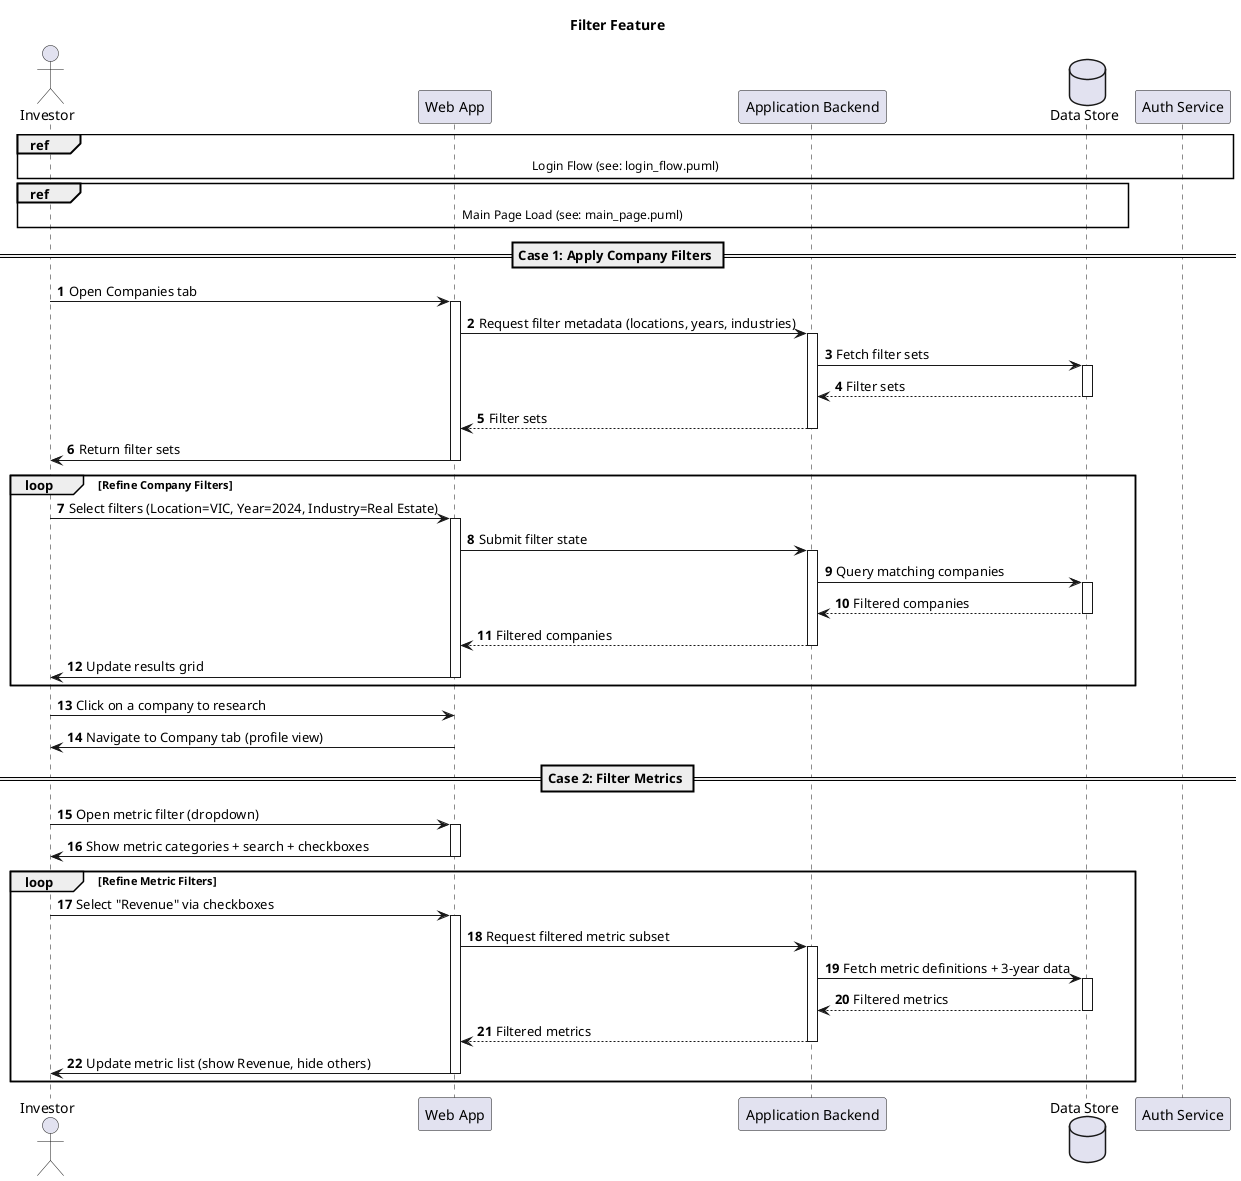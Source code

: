 @startuml filter_feature
title Filter Feature

autonumber
actor Investor
participant "Web App" as Web
participant "Application Backend" as Backend
database "Data Store" as Store
participant "Auth Service" as Auth

ref over Investor, Web, Auth
  Login Flow (see: login_flow.puml)
end ref

ref over Investor, Web, Backend, Store
  Main Page Load (see: main_page.puml)
end ref

== Case 1: Apply Company Filters ==
Investor -> Web: Open Companies tab
activate Web
Web -> Backend: Request filter metadata (locations, years, industries)
activate Backend
Backend -> Store: Fetch filter sets
activate Store
Store --> Backend: Filter sets
deactivate Store
Backend --> Web: Filter sets
deactivate Backend
Web -> Investor: Return filter sets
deactivate Web

loop Refine Company Filters
  Investor -> Web: Select filters (Location=VIC, Year=2024, Industry=Real Estate)
  activate Web
  Web -> Backend: Submit filter state
  activate Backend
  Backend -> Store: Query matching companies
  activate Store
  Store --> Backend: Filtered companies
  deactivate Store
  Backend --> Web: Filtered companies
  deactivate Backend
  Web -> Investor: Update results grid
  deactivate Web
end

Investor -> Web: Click on a company to research
Web -> Investor: Navigate to Company tab (profile view)


== Case 2: Filter Metrics ==
Investor -> Web: Open metric filter (dropdown)
activate Web
Web -> Investor: Show metric categories + search + checkboxes
deactivate Web

loop Refine Metric Filters
  Investor -> Web: Select "Revenue" via checkboxes
  activate Web
  Web -> Backend: Request filtered metric subset 
  activate Backend
  Backend -> Store: Fetch metric definitions + 3-year data
  activate Store
  Store --> Backend: Filtered metrics
  deactivate Store
  Backend --> Web: Filtered metrics
  deactivate Backend
  Web -> Investor: Update metric list (show Revenue, hide others)
  deactivate Web
end

@enduml
